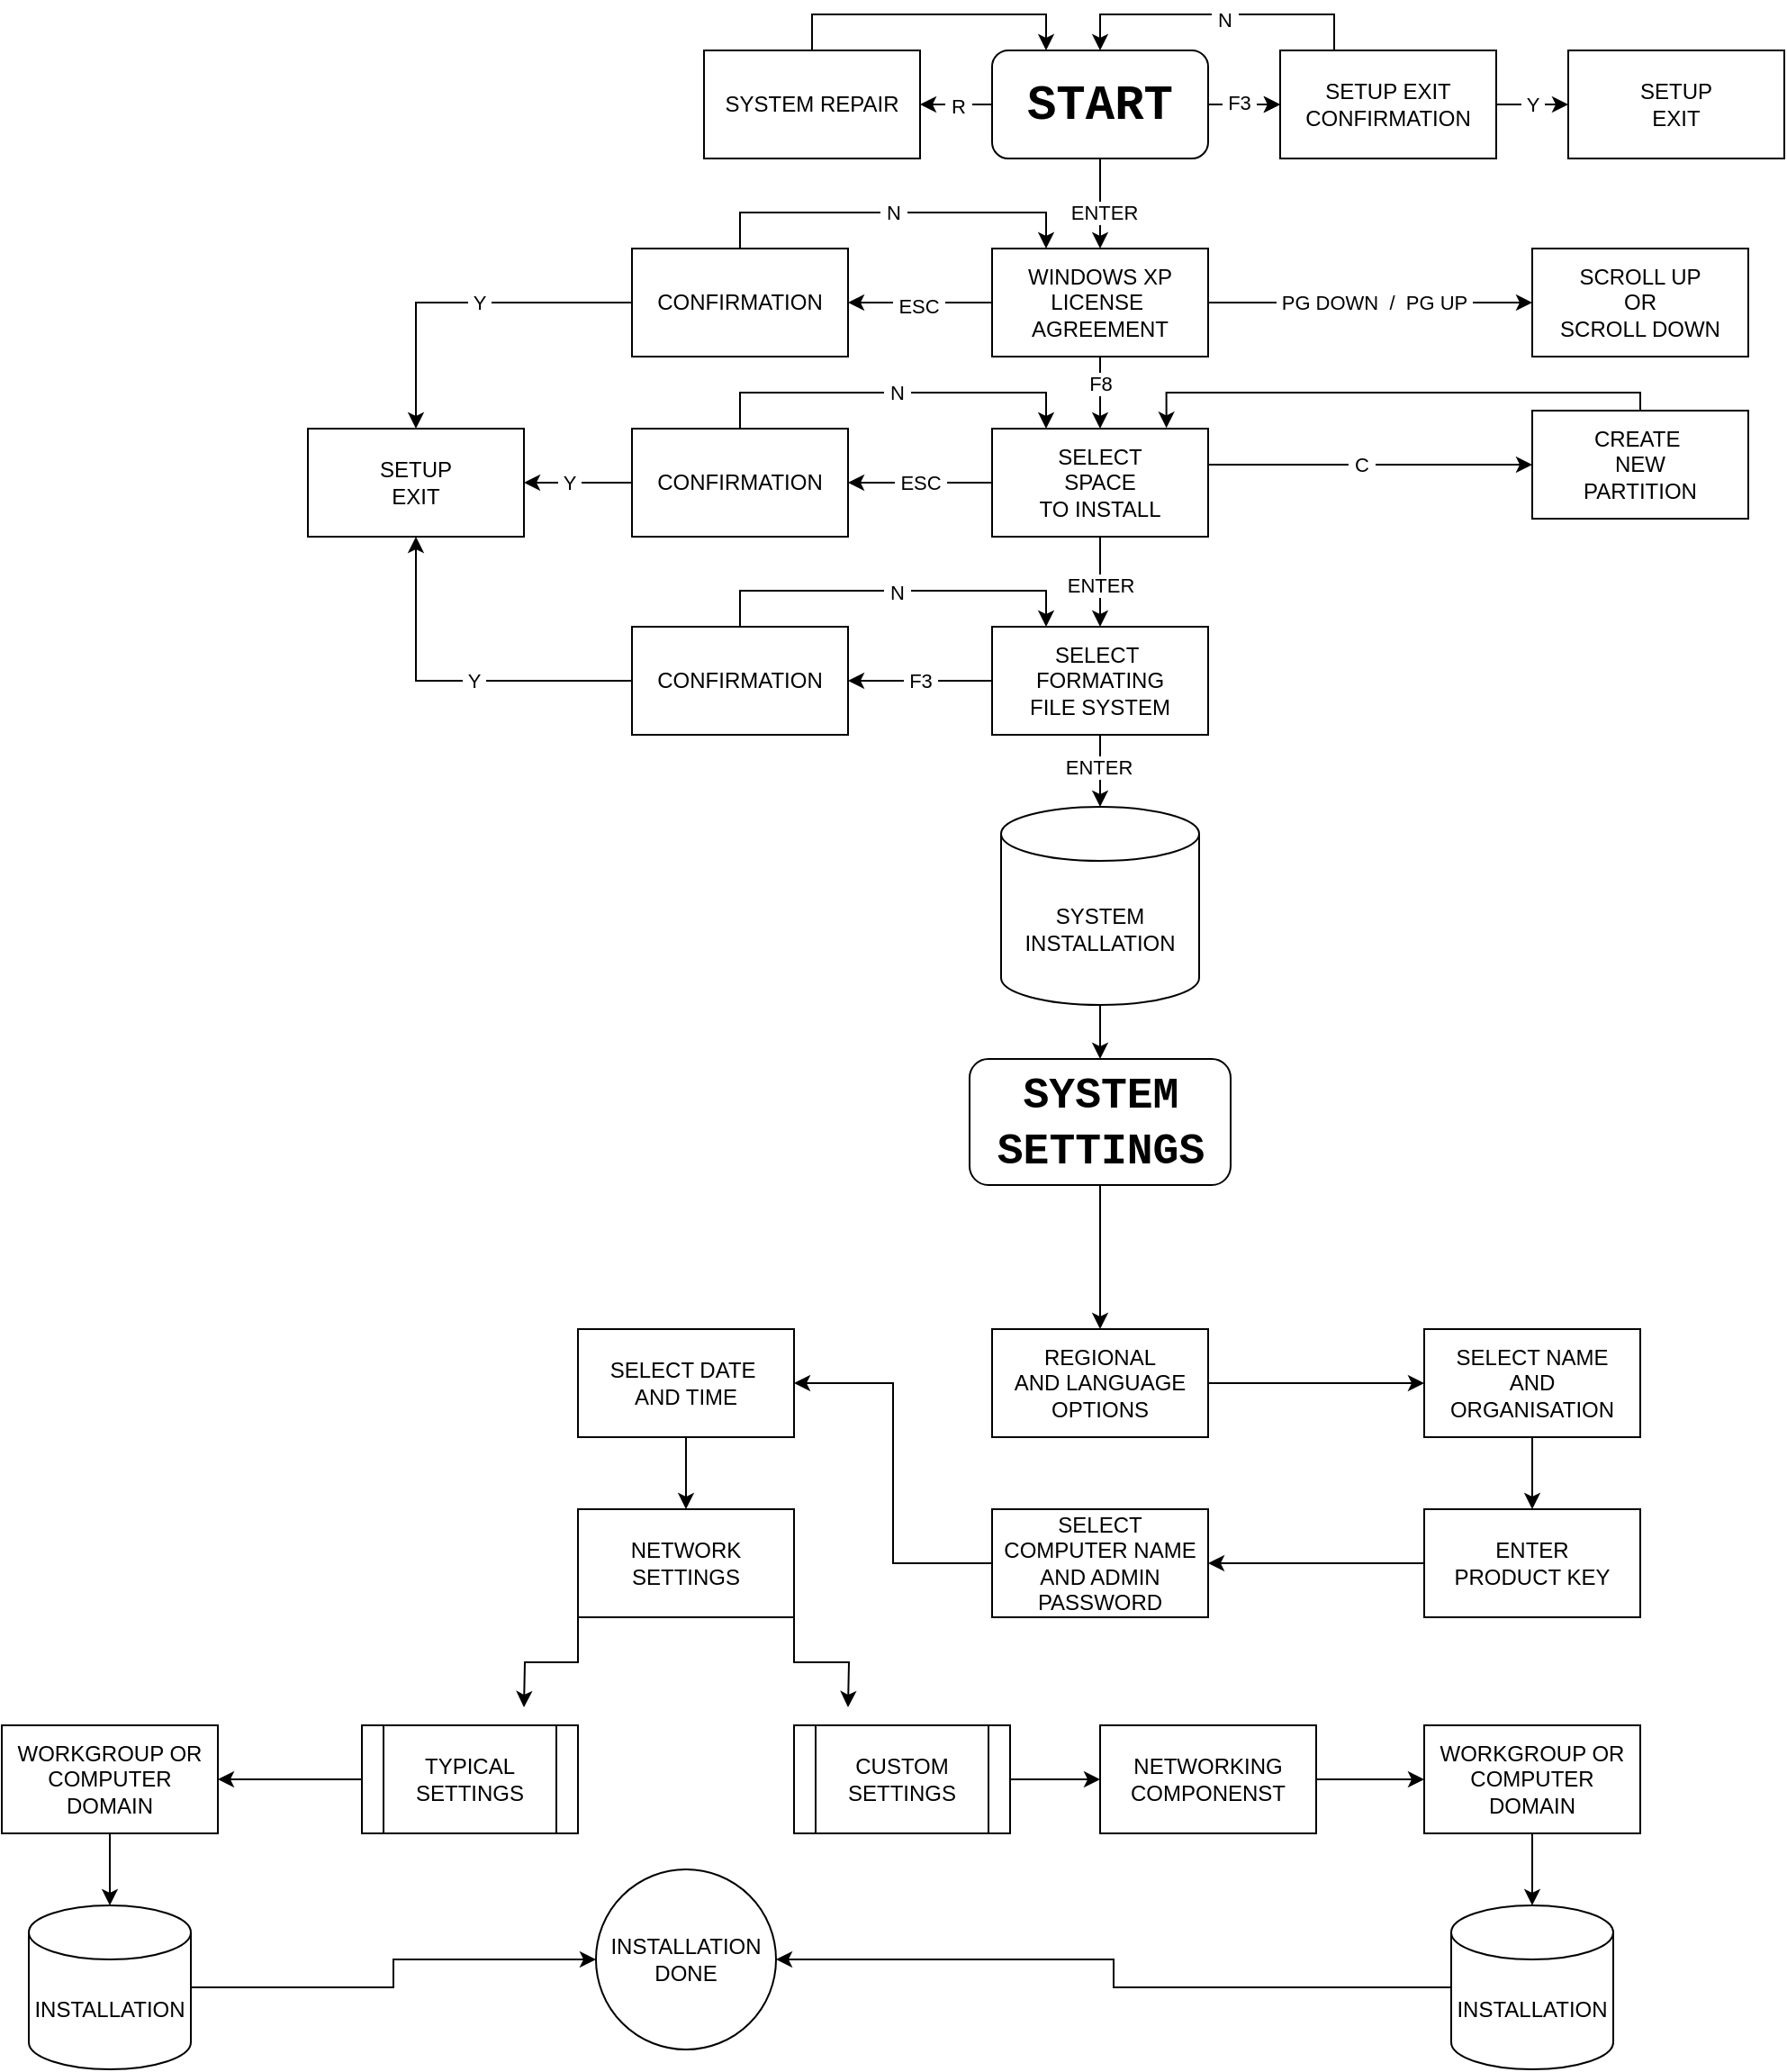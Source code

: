 <mxfile version="24.0.1" type="github">
  <diagram name="Page-1" id="JdkNF4K9cN7tJPSVeCAk">
    <mxGraphModel dx="2658" dy="764" grid="1" gridSize="10" guides="1" tooltips="1" connect="1" arrows="1" fold="1" page="1" pageScale="1" pageWidth="827" pageHeight="1169" math="0" shadow="0">
      <root>
        <mxCell id="0" />
        <mxCell id="1" parent="0" />
        <mxCell id="L1vMIyxiB3jzv3_uINoZ-43" value="" style="edgeStyle=orthogonalEdgeStyle;rounded=0;orthogonalLoop=1;jettySize=auto;html=1;" parent="1" source="L1vMIyxiB3jzv3_uINoZ-2" target="L1vMIyxiB3jzv3_uINoZ-42" edge="1">
          <mxGeometry relative="1" as="geometry" />
        </mxCell>
        <mxCell id="L1vMIyxiB3jzv3_uINoZ-46" value="ENTER" style="edgeLabel;html=1;align=center;verticalAlign=middle;resizable=0;points=[];" parent="L1vMIyxiB3jzv3_uINoZ-43" vertex="1" connectable="0">
          <mxGeometry x="0.193" y="2" relative="1" as="geometry">
            <mxPoint as="offset" />
          </mxGeometry>
        </mxCell>
        <mxCell id="L1vMIyxiB3jzv3_uINoZ-48" value="" style="edgeStyle=orthogonalEdgeStyle;rounded=0;orthogonalLoop=1;jettySize=auto;html=1;" parent="1" source="L1vMIyxiB3jzv3_uINoZ-2" target="L1vMIyxiB3jzv3_uINoZ-47" edge="1">
          <mxGeometry relative="1" as="geometry" />
        </mxCell>
        <mxCell id="L1vMIyxiB3jzv3_uINoZ-49" value="" style="edgeStyle=orthogonalEdgeStyle;rounded=0;orthogonalLoop=1;jettySize=auto;html=1;" parent="1" source="L1vMIyxiB3jzv3_uINoZ-2" target="L1vMIyxiB3jzv3_uINoZ-47" edge="1">
          <mxGeometry relative="1" as="geometry" />
        </mxCell>
        <mxCell id="L1vMIyxiB3jzv3_uINoZ-51" value="&amp;nbsp;F3&amp;nbsp;" style="edgeLabel;html=1;align=center;verticalAlign=middle;resizable=0;points=[];" parent="L1vMIyxiB3jzv3_uINoZ-49" vertex="1" connectable="0">
          <mxGeometry x="-0.065" y="1" relative="1" as="geometry">
            <mxPoint x="-2" as="offset" />
          </mxGeometry>
        </mxCell>
        <mxCell id="L1vMIyxiB3jzv3_uINoZ-58" style="edgeStyle=orthogonalEdgeStyle;rounded=0;orthogonalLoop=1;jettySize=auto;html=1;exitX=0;exitY=0.5;exitDx=0;exitDy=0;entryX=1;entryY=0.5;entryDx=0;entryDy=0;" parent="1" source="L1vMIyxiB3jzv3_uINoZ-2" target="L1vMIyxiB3jzv3_uINoZ-57" edge="1">
          <mxGeometry relative="1" as="geometry" />
        </mxCell>
        <mxCell id="L1vMIyxiB3jzv3_uINoZ-59" value="&amp;nbsp;R&amp;nbsp;" style="edgeLabel;html=1;align=center;verticalAlign=middle;resizable=0;points=[];" parent="L1vMIyxiB3jzv3_uINoZ-58" vertex="1" connectable="0">
          <mxGeometry x="-0.053" y="1" relative="1" as="geometry">
            <mxPoint as="offset" />
          </mxGeometry>
        </mxCell>
        <mxCell id="L1vMIyxiB3jzv3_uINoZ-2" value="&lt;h1 style=&quot;line-height: 140%;&quot;&gt;&lt;font style=&quot;font-size: 27px;&quot; face=&quot;Courier New&quot;&gt;START&lt;/font&gt;&lt;/h1&gt;" style="rounded=1;whiteSpace=wrap;html=1;" parent="1" vertex="1">
          <mxGeometry x="340" y="40" width="120" height="60" as="geometry" />
        </mxCell>
        <mxCell id="L1vMIyxiB3jzv3_uINoZ-62" style="edgeStyle=orthogonalEdgeStyle;rounded=0;orthogonalLoop=1;jettySize=auto;html=1;exitX=0.5;exitY=1;exitDx=0;exitDy=0;" parent="1" source="L1vMIyxiB3jzv3_uINoZ-42" target="L1vMIyxiB3jzv3_uINoZ-61" edge="1">
          <mxGeometry relative="1" as="geometry" />
        </mxCell>
        <mxCell id="L1vMIyxiB3jzv3_uINoZ-63" value="&amp;nbsp;F8&amp;nbsp;" style="edgeLabel;html=1;align=center;verticalAlign=middle;resizable=0;points=[];" parent="L1vMIyxiB3jzv3_uINoZ-62" vertex="1" connectable="0">
          <mxGeometry x="0.05" relative="1" as="geometry">
            <mxPoint y="-6" as="offset" />
          </mxGeometry>
        </mxCell>
        <mxCell id="L1vMIyxiB3jzv3_uINoZ-74" style="edgeStyle=orthogonalEdgeStyle;rounded=0;orthogonalLoop=1;jettySize=auto;html=1;exitX=0;exitY=0.5;exitDx=0;exitDy=0;entryX=1;entryY=0.5;entryDx=0;entryDy=0;" parent="1" source="L1vMIyxiB3jzv3_uINoZ-42" target="L1vMIyxiB3jzv3_uINoZ-73" edge="1">
          <mxGeometry relative="1" as="geometry" />
        </mxCell>
        <mxCell id="L1vMIyxiB3jzv3_uINoZ-75" value="&amp;nbsp;ESC&amp;nbsp;" style="edgeLabel;html=1;align=center;verticalAlign=middle;resizable=0;points=[];" parent="L1vMIyxiB3jzv3_uINoZ-74" vertex="1" connectable="0">
          <mxGeometry x="0.024" y="2" relative="1" as="geometry">
            <mxPoint as="offset" />
          </mxGeometry>
        </mxCell>
        <mxCell id="L1vMIyxiB3jzv3_uINoZ-83" style="edgeStyle=orthogonalEdgeStyle;rounded=0;orthogonalLoop=1;jettySize=auto;html=1;exitX=1;exitY=0.5;exitDx=0;exitDy=0;entryX=0;entryY=0.5;entryDx=0;entryDy=0;" parent="1" source="L1vMIyxiB3jzv3_uINoZ-42" target="L1vMIyxiB3jzv3_uINoZ-82" edge="1">
          <mxGeometry relative="1" as="geometry" />
        </mxCell>
        <mxCell id="L1vMIyxiB3jzv3_uINoZ-84" value="&amp;nbsp;PG DOWN&amp;nbsp; /&amp;nbsp; PG UP&amp;nbsp;" style="edgeLabel;html=1;align=center;verticalAlign=middle;resizable=0;points=[];" parent="L1vMIyxiB3jzv3_uINoZ-83" vertex="1" connectable="0">
          <mxGeometry x="0.015" y="-4" relative="1" as="geometry">
            <mxPoint y="-4" as="offset" />
          </mxGeometry>
        </mxCell>
        <mxCell id="L1vMIyxiB3jzv3_uINoZ-42" value="WINDOWS XP&lt;br&gt;LICENSE&amp;nbsp;&lt;br&gt;AGREEMENT" style="rounded=0;whiteSpace=wrap;html=1;" parent="1" vertex="1">
          <mxGeometry x="340" y="150" width="120" height="60" as="geometry" />
        </mxCell>
        <mxCell id="L1vMIyxiB3jzv3_uINoZ-52" style="edgeStyle=orthogonalEdgeStyle;rounded=0;orthogonalLoop=1;jettySize=auto;html=1;exitX=0.25;exitY=0;exitDx=0;exitDy=0;entryX=0.5;entryY=0;entryDx=0;entryDy=0;" parent="1" source="L1vMIyxiB3jzv3_uINoZ-47" target="L1vMIyxiB3jzv3_uINoZ-2" edge="1">
          <mxGeometry relative="1" as="geometry">
            <mxPoint x="530.471" y="10" as="targetPoint" />
          </mxGeometry>
        </mxCell>
        <mxCell id="L1vMIyxiB3jzv3_uINoZ-53" value="&amp;nbsp;N&amp;nbsp;" style="edgeLabel;html=1;align=center;verticalAlign=middle;resizable=0;points=[];" parent="L1vMIyxiB3jzv3_uINoZ-52" vertex="1" connectable="0">
          <mxGeometry x="-0.037" y="3" relative="1" as="geometry">
            <mxPoint x="1" as="offset" />
          </mxGeometry>
        </mxCell>
        <mxCell id="L1vMIyxiB3jzv3_uINoZ-56" value="&amp;nbsp;Y&amp;nbsp;" style="edgeStyle=orthogonalEdgeStyle;rounded=0;orthogonalLoop=1;jettySize=auto;html=1;exitX=1;exitY=0.5;exitDx=0;exitDy=0;entryX=0;entryY=0.5;entryDx=0;entryDy=0;" parent="1" source="L1vMIyxiB3jzv3_uINoZ-47" target="L1vMIyxiB3jzv3_uINoZ-55" edge="1">
          <mxGeometry relative="1" as="geometry" />
        </mxCell>
        <mxCell id="L1vMIyxiB3jzv3_uINoZ-47" value="SETUP EXIT&lt;br&gt;CONFIRMATION" style="rounded=0;whiteSpace=wrap;html=1;" parent="1" vertex="1">
          <mxGeometry x="500" y="40" width="120" height="60" as="geometry" />
        </mxCell>
        <mxCell id="L1vMIyxiB3jzv3_uINoZ-55" value="SETUP&lt;br&gt;EXIT" style="rounded=0;whiteSpace=wrap;html=1;" parent="1" vertex="1">
          <mxGeometry x="660" y="40" width="120" height="60" as="geometry" />
        </mxCell>
        <mxCell id="L1vMIyxiB3jzv3_uINoZ-60" style="edgeStyle=orthogonalEdgeStyle;rounded=0;orthogonalLoop=1;jettySize=auto;html=1;exitX=0.5;exitY=0;exitDx=0;exitDy=0;entryX=0.25;entryY=0;entryDx=0;entryDy=0;" parent="1" source="L1vMIyxiB3jzv3_uINoZ-57" target="L1vMIyxiB3jzv3_uINoZ-2" edge="1">
          <mxGeometry relative="1" as="geometry">
            <mxPoint x="239.882" y="10" as="targetPoint" />
          </mxGeometry>
        </mxCell>
        <mxCell id="L1vMIyxiB3jzv3_uINoZ-57" value="SYSTEM REPAIR" style="rounded=0;whiteSpace=wrap;html=1;" parent="1" vertex="1">
          <mxGeometry x="180" y="40" width="120" height="60" as="geometry" />
        </mxCell>
        <mxCell id="L1vMIyxiB3jzv3_uINoZ-66" style="edgeStyle=orthogonalEdgeStyle;rounded=0;orthogonalLoop=1;jettySize=auto;html=1;exitX=0.5;exitY=1;exitDx=0;exitDy=0;entryX=0.5;entryY=0;entryDx=0;entryDy=0;" parent="1" source="L1vMIyxiB3jzv3_uINoZ-61" target="L1vMIyxiB3jzv3_uINoZ-65" edge="1">
          <mxGeometry relative="1" as="geometry" />
        </mxCell>
        <mxCell id="L1vMIyxiB3jzv3_uINoZ-67" value="&amp;nbsp;ENTER&amp;nbsp;" style="edgeLabel;html=1;align=center;verticalAlign=middle;resizable=0;points=[];" parent="L1vMIyxiB3jzv3_uINoZ-66" vertex="1" connectable="0">
          <mxGeometry x="-0.274" relative="1" as="geometry">
            <mxPoint y="9" as="offset" />
          </mxGeometry>
        </mxCell>
        <mxCell id="L1vMIyxiB3jzv3_uINoZ-97" style="edgeStyle=orthogonalEdgeStyle;rounded=0;orthogonalLoop=1;jettySize=auto;html=1;exitX=0;exitY=0.5;exitDx=0;exitDy=0;entryX=1;entryY=0.5;entryDx=0;entryDy=0;" parent="1" source="L1vMIyxiB3jzv3_uINoZ-61" target="L1vMIyxiB3jzv3_uINoZ-95" edge="1">
          <mxGeometry relative="1" as="geometry" />
        </mxCell>
        <mxCell id="L1vMIyxiB3jzv3_uINoZ-98" value="&amp;nbsp;ESC&amp;nbsp;" style="edgeLabel;html=1;align=center;verticalAlign=middle;resizable=0;points=[];" parent="L1vMIyxiB3jzv3_uINoZ-97" vertex="1" connectable="0">
          <mxGeometry x="0.026" y="-1" relative="1" as="geometry">
            <mxPoint x="1" y="1" as="offset" />
          </mxGeometry>
        </mxCell>
        <mxCell id="L1vMIyxiB3jzv3_uINoZ-101" style="edgeStyle=orthogonalEdgeStyle;rounded=0;orthogonalLoop=1;jettySize=auto;html=1;exitX=1;exitY=0.25;exitDx=0;exitDy=0;" parent="1" source="L1vMIyxiB3jzv3_uINoZ-61" target="L1vMIyxiB3jzv3_uINoZ-102" edge="1">
          <mxGeometry relative="1" as="geometry">
            <mxPoint x="590" y="264.793" as="targetPoint" />
            <Array as="points">
              <mxPoint x="460" y="270" />
            </Array>
          </mxGeometry>
        </mxCell>
        <mxCell id="L1vMIyxiB3jzv3_uINoZ-103" value="&amp;nbsp;C&amp;nbsp;" style="edgeLabel;html=1;align=center;verticalAlign=middle;resizable=0;points=[];" parent="L1vMIyxiB3jzv3_uINoZ-101" vertex="1" connectable="0">
          <mxGeometry x="-0.035" y="-2" relative="1" as="geometry">
            <mxPoint y="-2" as="offset" />
          </mxGeometry>
        </mxCell>
        <mxCell id="L1vMIyxiB3jzv3_uINoZ-61" value="SELECT&lt;br&gt;SPACE&lt;br&gt;TO INSTALL" style="rounded=0;whiteSpace=wrap;html=1;" parent="1" vertex="1">
          <mxGeometry x="340" y="250" width="120" height="60" as="geometry" />
        </mxCell>
        <mxCell id="L1vMIyxiB3jzv3_uINoZ-112" style="edgeStyle=orthogonalEdgeStyle;rounded=0;orthogonalLoop=1;jettySize=auto;html=1;exitX=0;exitY=0.5;exitDx=0;exitDy=0;entryX=1;entryY=0.5;entryDx=0;entryDy=0;" parent="1" source="L1vMIyxiB3jzv3_uINoZ-65" target="L1vMIyxiB3jzv3_uINoZ-110" edge="1">
          <mxGeometry relative="1" as="geometry" />
        </mxCell>
        <mxCell id="L1vMIyxiB3jzv3_uINoZ-65" value="SELECT&amp;nbsp;&lt;br&gt;FORMATING&lt;br&gt;FILE SYSTEM" style="rounded=0;whiteSpace=wrap;html=1;" parent="1" vertex="1">
          <mxGeometry x="340" y="360" width="120" height="60" as="geometry" />
        </mxCell>
        <mxCell id="L1vMIyxiB3jzv3_uINoZ-72" style="edgeStyle=orthogonalEdgeStyle;rounded=0;orthogonalLoop=1;jettySize=auto;html=1;exitX=0.5;exitY=1;exitDx=0;exitDy=0;exitPerimeter=0;entryX=0.5;entryY=0;entryDx=0;entryDy=0;" parent="1" source="L1vMIyxiB3jzv3_uINoZ-68" target="L1vMIyxiB3jzv3_uINoZ-71" edge="1">
          <mxGeometry relative="1" as="geometry" />
        </mxCell>
        <mxCell id="L1vMIyxiB3jzv3_uINoZ-68" value="SYSTEM&lt;br&gt;INSTALLATION" style="shape=cylinder3;whiteSpace=wrap;html=1;boundedLbl=1;backgroundOutline=1;size=15;" parent="1" vertex="1">
          <mxGeometry x="345" y="460" width="110" height="110" as="geometry" />
        </mxCell>
        <mxCell id="L1vMIyxiB3jzv3_uINoZ-69" style="edgeStyle=orthogonalEdgeStyle;rounded=0;orthogonalLoop=1;jettySize=auto;html=1;exitX=0.5;exitY=1;exitDx=0;exitDy=0;entryX=0.5;entryY=0;entryDx=0;entryDy=0;entryPerimeter=0;" parent="1" source="L1vMIyxiB3jzv3_uINoZ-65" target="L1vMIyxiB3jzv3_uINoZ-68" edge="1">
          <mxGeometry relative="1" as="geometry" />
        </mxCell>
        <mxCell id="L1vMIyxiB3jzv3_uINoZ-70" value="ENTER" style="edgeLabel;html=1;align=center;verticalAlign=middle;resizable=0;points=[];" parent="L1vMIyxiB3jzv3_uINoZ-69" vertex="1" connectable="0">
          <mxGeometry x="-0.128" y="-1" relative="1" as="geometry">
            <mxPoint as="offset" />
          </mxGeometry>
        </mxCell>
        <mxCell id="uWnDgdK84fNpj8LINgSD-7" style="edgeStyle=orthogonalEdgeStyle;rounded=0;orthogonalLoop=1;jettySize=auto;html=1;exitX=0.5;exitY=1;exitDx=0;exitDy=0;entryX=0.5;entryY=0;entryDx=0;entryDy=0;" edge="1" parent="1" source="L1vMIyxiB3jzv3_uINoZ-71" target="uWnDgdK84fNpj8LINgSD-6">
          <mxGeometry relative="1" as="geometry" />
        </mxCell>
        <mxCell id="L1vMIyxiB3jzv3_uINoZ-71" value="&lt;h1&gt;&lt;font face=&quot;Courier New&quot;&gt;SYSTEM&lt;br&gt;SETTINGS&lt;/font&gt;&lt;/h1&gt;" style="rounded=1;whiteSpace=wrap;html=1;" parent="1" vertex="1">
          <mxGeometry x="327.5" y="600" width="145" height="70" as="geometry" />
        </mxCell>
        <mxCell id="L1vMIyxiB3jzv3_uINoZ-76" style="edgeStyle=orthogonalEdgeStyle;rounded=0;orthogonalLoop=1;jettySize=auto;html=1;exitX=0.5;exitY=0;exitDx=0;exitDy=0;entryX=0.25;entryY=0;entryDx=0;entryDy=0;" parent="1" source="L1vMIyxiB3jzv3_uINoZ-73" target="L1vMIyxiB3jzv3_uINoZ-42" edge="1">
          <mxGeometry relative="1" as="geometry" />
        </mxCell>
        <mxCell id="L1vMIyxiB3jzv3_uINoZ-78" value="&amp;nbsp;N&amp;nbsp;" style="edgeLabel;html=1;align=center;verticalAlign=middle;resizable=0;points=[];" parent="L1vMIyxiB3jzv3_uINoZ-76" vertex="1" connectable="0">
          <mxGeometry x="-0.004" relative="1" as="geometry">
            <mxPoint as="offset" />
          </mxGeometry>
        </mxCell>
        <mxCell id="L1vMIyxiB3jzv3_uINoZ-80" style="edgeStyle=orthogonalEdgeStyle;rounded=0;orthogonalLoop=1;jettySize=auto;html=1;exitX=0;exitY=0.5;exitDx=0;exitDy=0;entryX=0.5;entryY=0;entryDx=0;entryDy=0;" parent="1" source="L1vMIyxiB3jzv3_uINoZ-73" target="L1vMIyxiB3jzv3_uINoZ-96" edge="1">
          <mxGeometry relative="1" as="geometry">
            <mxPoint x="80" y="180" as="targetPoint" />
          </mxGeometry>
        </mxCell>
        <mxCell id="L1vMIyxiB3jzv3_uINoZ-81" value="&amp;nbsp;Y&amp;nbsp;" style="edgeLabel;html=1;align=center;verticalAlign=middle;resizable=0;points=[];" parent="L1vMIyxiB3jzv3_uINoZ-80" vertex="1" connectable="0">
          <mxGeometry x="-0.243" y="-2" relative="1" as="geometry">
            <mxPoint x="-13" y="2" as="offset" />
          </mxGeometry>
        </mxCell>
        <mxCell id="L1vMIyxiB3jzv3_uINoZ-73" value="CONFIRMATION" style="rounded=0;whiteSpace=wrap;html=1;" parent="1" vertex="1">
          <mxGeometry x="140" y="150" width="120" height="60" as="geometry" />
        </mxCell>
        <mxCell id="L1vMIyxiB3jzv3_uINoZ-82" value="SCROLL UP&lt;br&gt;OR&lt;br&gt;SCROLL DOWN" style="rounded=0;whiteSpace=wrap;html=1;" parent="1" vertex="1">
          <mxGeometry x="640" y="150" width="120" height="60" as="geometry" />
        </mxCell>
        <mxCell id="L1vMIyxiB3jzv3_uINoZ-93" style="edgeStyle=orthogonalEdgeStyle;rounded=0;orthogonalLoop=1;jettySize=auto;html=1;exitX=0;exitY=0.5;exitDx=0;exitDy=0;entryX=1;entryY=0.5;entryDx=0;entryDy=0;" parent="1" source="L1vMIyxiB3jzv3_uINoZ-95" target="L1vMIyxiB3jzv3_uINoZ-96" edge="1">
          <mxGeometry relative="1" as="geometry" />
        </mxCell>
        <mxCell id="L1vMIyxiB3jzv3_uINoZ-94" value="&amp;nbsp;Y&amp;nbsp;" style="edgeLabel;html=1;align=center;verticalAlign=middle;resizable=0;points=[];" parent="L1vMIyxiB3jzv3_uINoZ-93" vertex="1" connectable="0">
          <mxGeometry x="-0.243" y="-2" relative="1" as="geometry">
            <mxPoint x="-13" y="2" as="offset" />
          </mxGeometry>
        </mxCell>
        <mxCell id="L1vMIyxiB3jzv3_uINoZ-99" style="edgeStyle=orthogonalEdgeStyle;rounded=0;orthogonalLoop=1;jettySize=auto;html=1;exitX=0.5;exitY=0;exitDx=0;exitDy=0;entryX=0.25;entryY=0;entryDx=0;entryDy=0;" parent="1" source="L1vMIyxiB3jzv3_uINoZ-95" target="L1vMIyxiB3jzv3_uINoZ-61" edge="1">
          <mxGeometry relative="1" as="geometry" />
        </mxCell>
        <mxCell id="L1vMIyxiB3jzv3_uINoZ-100" value="&amp;nbsp;N&amp;nbsp;" style="edgeLabel;html=1;align=center;verticalAlign=middle;resizable=0;points=[];" parent="L1vMIyxiB3jzv3_uINoZ-99" vertex="1" connectable="0">
          <mxGeometry x="0.015" y="-4" relative="1" as="geometry">
            <mxPoint y="-4" as="offset" />
          </mxGeometry>
        </mxCell>
        <mxCell id="L1vMIyxiB3jzv3_uINoZ-95" value="CONFIRMATION" style="rounded=0;whiteSpace=wrap;html=1;" parent="1" vertex="1">
          <mxGeometry x="140" y="250" width="120" height="60" as="geometry" />
        </mxCell>
        <mxCell id="L1vMIyxiB3jzv3_uINoZ-96" value="SETUP&lt;br&gt;EXIT" style="rounded=0;whiteSpace=wrap;html=1;" parent="1" vertex="1">
          <mxGeometry x="-40" y="250" width="120" height="60" as="geometry" />
        </mxCell>
        <mxCell id="L1vMIyxiB3jzv3_uINoZ-102" value="CREATE&amp;nbsp;&lt;br&gt;NEW&lt;br&gt;PARTITION" style="rounded=0;whiteSpace=wrap;html=1;" parent="1" vertex="1">
          <mxGeometry x="640" y="240.003" width="120" height="60" as="geometry" />
        </mxCell>
        <mxCell id="L1vMIyxiB3jzv3_uINoZ-104" style="edgeStyle=orthogonalEdgeStyle;rounded=0;orthogonalLoop=1;jettySize=auto;html=1;exitX=0.5;exitY=0;exitDx=0;exitDy=0;entryX=0.807;entryY=-0.006;entryDx=0;entryDy=0;entryPerimeter=0;" parent="1" source="L1vMIyxiB3jzv3_uINoZ-102" target="L1vMIyxiB3jzv3_uINoZ-61" edge="1">
          <mxGeometry relative="1" as="geometry">
            <Array as="points">
              <mxPoint x="700" y="230" />
              <mxPoint x="437" y="230" />
            </Array>
          </mxGeometry>
        </mxCell>
        <mxCell id="L1vMIyxiB3jzv3_uINoZ-106" value="&amp;nbsp;F3&amp;nbsp;" style="edgeLabel;html=1;align=center;verticalAlign=middle;resizable=0;points=[];" parent="1" vertex="1" connectable="0">
          <mxGeometry x="300" y="390" as="geometry" />
        </mxCell>
        <mxCell id="L1vMIyxiB3jzv3_uINoZ-107" style="edgeStyle=orthogonalEdgeStyle;rounded=0;orthogonalLoop=1;jettySize=auto;html=1;exitX=0;exitY=0.5;exitDx=0;exitDy=0;entryX=0.5;entryY=1;entryDx=0;entryDy=0;" parent="1" source="L1vMIyxiB3jzv3_uINoZ-110" target="L1vMIyxiB3jzv3_uINoZ-96" edge="1">
          <mxGeometry relative="1" as="geometry">
            <mxPoint x="80" y="390" as="targetPoint" />
          </mxGeometry>
        </mxCell>
        <mxCell id="L1vMIyxiB3jzv3_uINoZ-108" value="&amp;nbsp;Y&amp;nbsp;" style="edgeLabel;html=1;align=center;verticalAlign=middle;resizable=0;points=[];" parent="L1vMIyxiB3jzv3_uINoZ-107" vertex="1" connectable="0">
          <mxGeometry x="-0.243" y="-2" relative="1" as="geometry">
            <mxPoint x="-13" y="2" as="offset" />
          </mxGeometry>
        </mxCell>
        <mxCell id="L1vMIyxiB3jzv3_uINoZ-113" style="edgeStyle=orthogonalEdgeStyle;rounded=0;orthogonalLoop=1;jettySize=auto;html=1;exitX=0.5;exitY=0;exitDx=0;exitDy=0;entryX=0.25;entryY=0;entryDx=0;entryDy=0;" parent="1" source="L1vMIyxiB3jzv3_uINoZ-110" target="L1vMIyxiB3jzv3_uINoZ-65" edge="1">
          <mxGeometry relative="1" as="geometry" />
        </mxCell>
        <mxCell id="L1vMIyxiB3jzv3_uINoZ-114" value="&amp;nbsp;N&amp;nbsp;" style="edgeLabel;html=1;align=center;verticalAlign=middle;resizable=0;points=[];" parent="L1vMIyxiB3jzv3_uINoZ-113" vertex="1" connectable="0">
          <mxGeometry x="0.018" y="-1" relative="1" as="geometry">
            <mxPoint as="offset" />
          </mxGeometry>
        </mxCell>
        <mxCell id="L1vMIyxiB3jzv3_uINoZ-110" value="CONFIRMATION" style="rounded=0;whiteSpace=wrap;html=1;" parent="1" vertex="1">
          <mxGeometry x="140" y="360" width="120" height="60" as="geometry" />
        </mxCell>
        <mxCell id="uWnDgdK84fNpj8LINgSD-11" style="edgeStyle=orthogonalEdgeStyle;rounded=0;orthogonalLoop=1;jettySize=auto;html=1;exitX=1;exitY=0.5;exitDx=0;exitDy=0;entryX=0;entryY=0.5;entryDx=0;entryDy=0;" edge="1" parent="1" source="uWnDgdK84fNpj8LINgSD-6" target="uWnDgdK84fNpj8LINgSD-8">
          <mxGeometry relative="1" as="geometry" />
        </mxCell>
        <mxCell id="uWnDgdK84fNpj8LINgSD-6" value="REGIONAL&lt;div&gt;AND LANGUAGE&lt;/div&gt;&lt;div&gt;OPTIONS&lt;/div&gt;" style="rounded=0;whiteSpace=wrap;html=1;" vertex="1" parent="1">
          <mxGeometry x="340" y="750" width="120" height="60" as="geometry" />
        </mxCell>
        <mxCell id="uWnDgdK84fNpj8LINgSD-12" style="edgeStyle=orthogonalEdgeStyle;rounded=0;orthogonalLoop=1;jettySize=auto;html=1;exitX=0.5;exitY=1;exitDx=0;exitDy=0;" edge="1" parent="1" source="uWnDgdK84fNpj8LINgSD-8" target="uWnDgdK84fNpj8LINgSD-9">
          <mxGeometry relative="1" as="geometry" />
        </mxCell>
        <mxCell id="uWnDgdK84fNpj8LINgSD-8" value="SELECT NAME&lt;div&gt;AND ORGANISATION&lt;/div&gt;" style="rounded=0;whiteSpace=wrap;html=1;" vertex="1" parent="1">
          <mxGeometry x="580" y="750" width="120" height="60" as="geometry" />
        </mxCell>
        <mxCell id="uWnDgdK84fNpj8LINgSD-14" style="edgeStyle=orthogonalEdgeStyle;rounded=0;orthogonalLoop=1;jettySize=auto;html=1;exitX=0;exitY=0.5;exitDx=0;exitDy=0;entryX=1;entryY=0.5;entryDx=0;entryDy=0;" edge="1" parent="1" source="uWnDgdK84fNpj8LINgSD-9" target="uWnDgdK84fNpj8LINgSD-13">
          <mxGeometry relative="1" as="geometry" />
        </mxCell>
        <mxCell id="uWnDgdK84fNpj8LINgSD-9" value="ENTER&lt;div&gt;PRODUCT KEY&lt;/div&gt;" style="rounded=0;whiteSpace=wrap;html=1;" vertex="1" parent="1">
          <mxGeometry x="580" y="850" width="120" height="60" as="geometry" />
        </mxCell>
        <mxCell id="uWnDgdK84fNpj8LINgSD-16" style="edgeStyle=orthogonalEdgeStyle;rounded=0;orthogonalLoop=1;jettySize=auto;html=1;exitX=0;exitY=0.5;exitDx=0;exitDy=0;entryX=1;entryY=0.5;entryDx=0;entryDy=0;" edge="1" parent="1" source="uWnDgdK84fNpj8LINgSD-13" target="uWnDgdK84fNpj8LINgSD-15">
          <mxGeometry relative="1" as="geometry" />
        </mxCell>
        <mxCell id="uWnDgdK84fNpj8LINgSD-13" value="SELECT COMPUTER NAME AND ADMIN PASSWORD" style="rounded=0;whiteSpace=wrap;html=1;" vertex="1" parent="1">
          <mxGeometry x="340" y="850" width="120" height="60" as="geometry" />
        </mxCell>
        <mxCell id="uWnDgdK84fNpj8LINgSD-18" style="edgeStyle=orthogonalEdgeStyle;rounded=0;orthogonalLoop=1;jettySize=auto;html=1;exitX=0.5;exitY=1;exitDx=0;exitDy=0;entryX=0.5;entryY=0;entryDx=0;entryDy=0;" edge="1" parent="1" source="uWnDgdK84fNpj8LINgSD-15" target="uWnDgdK84fNpj8LINgSD-17">
          <mxGeometry relative="1" as="geometry" />
        </mxCell>
        <mxCell id="uWnDgdK84fNpj8LINgSD-15" value="SELECT DATE&amp;nbsp;&lt;div&gt;AND TIME&lt;/div&gt;" style="rounded=0;whiteSpace=wrap;html=1;" vertex="1" parent="1">
          <mxGeometry x="110" y="750" width="120" height="60" as="geometry" />
        </mxCell>
        <mxCell id="uWnDgdK84fNpj8LINgSD-21" style="edgeStyle=orthogonalEdgeStyle;rounded=0;orthogonalLoop=1;jettySize=auto;html=1;exitX=1;exitY=1;exitDx=0;exitDy=0;entryX=0.25;entryY=0;entryDx=0;entryDy=0;" edge="1" parent="1" source="uWnDgdK84fNpj8LINgSD-17">
          <mxGeometry relative="1" as="geometry">
            <mxPoint x="260" y="960" as="targetPoint" />
          </mxGeometry>
        </mxCell>
        <mxCell id="uWnDgdK84fNpj8LINgSD-22" style="edgeStyle=orthogonalEdgeStyle;rounded=0;orthogonalLoop=1;jettySize=auto;html=1;exitX=0;exitY=1;exitDx=0;exitDy=0;entryX=0.75;entryY=0;entryDx=0;entryDy=0;" edge="1" parent="1" source="uWnDgdK84fNpj8LINgSD-17">
          <mxGeometry relative="1" as="geometry">
            <mxPoint x="80" y="960" as="targetPoint" />
          </mxGeometry>
        </mxCell>
        <mxCell id="uWnDgdK84fNpj8LINgSD-17" value="NETWORK SETTINGS" style="rounded=0;whiteSpace=wrap;html=1;" vertex="1" parent="1">
          <mxGeometry x="110" y="850" width="120" height="60" as="geometry" />
        </mxCell>
        <mxCell id="uWnDgdK84fNpj8LINgSD-31" style="edgeStyle=orthogonalEdgeStyle;rounded=0;orthogonalLoop=1;jettySize=auto;html=1;exitX=1;exitY=0.5;exitDx=0;exitDy=0;entryX=0;entryY=0.5;entryDx=0;entryDy=0;" edge="1" parent="1" source="uWnDgdK84fNpj8LINgSD-23" target="uWnDgdK84fNpj8LINgSD-30">
          <mxGeometry relative="1" as="geometry" />
        </mxCell>
        <mxCell id="uWnDgdK84fNpj8LINgSD-23" value="CUSTOM SETTINGS" style="shape=process;whiteSpace=wrap;html=1;backgroundOutline=1;" vertex="1" parent="1">
          <mxGeometry x="230" y="970" width="120" height="60" as="geometry" />
        </mxCell>
        <mxCell id="uWnDgdK84fNpj8LINgSD-26" style="edgeStyle=orthogonalEdgeStyle;rounded=0;orthogonalLoop=1;jettySize=auto;html=1;exitX=0;exitY=0.5;exitDx=0;exitDy=0;entryX=1;entryY=0.5;entryDx=0;entryDy=0;" edge="1" parent="1" source="uWnDgdK84fNpj8LINgSD-24" target="uWnDgdK84fNpj8LINgSD-25">
          <mxGeometry relative="1" as="geometry" />
        </mxCell>
        <mxCell id="uWnDgdK84fNpj8LINgSD-24" value="TYPICAL&lt;br&gt;SETTINGS" style="shape=process;whiteSpace=wrap;html=1;backgroundOutline=1;" vertex="1" parent="1">
          <mxGeometry x="-10" y="970" width="120" height="60" as="geometry" />
        </mxCell>
        <mxCell id="uWnDgdK84fNpj8LINgSD-25" value="WORKGROUP OR&lt;div&gt;COMPUTER DOMAIN&lt;/div&gt;" style="rounded=0;whiteSpace=wrap;html=1;" vertex="1" parent="1">
          <mxGeometry x="-210" y="970" width="120" height="60" as="geometry" />
        </mxCell>
        <mxCell id="uWnDgdK84fNpj8LINgSD-38" style="edgeStyle=orthogonalEdgeStyle;rounded=0;orthogonalLoop=1;jettySize=auto;html=1;exitX=1;exitY=0.5;exitDx=0;exitDy=0;exitPerimeter=0;entryX=0;entryY=0.5;entryDx=0;entryDy=0;" edge="1" parent="1" source="uWnDgdK84fNpj8LINgSD-27" target="uWnDgdK84fNpj8LINgSD-29">
          <mxGeometry relative="1" as="geometry" />
        </mxCell>
        <mxCell id="uWnDgdK84fNpj8LINgSD-27" value="INSTALLATION" style="shape=cylinder3;whiteSpace=wrap;html=1;boundedLbl=1;backgroundOutline=1;size=15;" vertex="1" parent="1">
          <mxGeometry x="-195" y="1070" width="90" height="91" as="geometry" />
        </mxCell>
        <mxCell id="uWnDgdK84fNpj8LINgSD-28" style="edgeStyle=orthogonalEdgeStyle;rounded=0;orthogonalLoop=1;jettySize=auto;html=1;exitX=0.5;exitY=1;exitDx=0;exitDy=0;entryX=0.5;entryY=0;entryDx=0;entryDy=0;entryPerimeter=0;" edge="1" parent="1" source="uWnDgdK84fNpj8LINgSD-25" target="uWnDgdK84fNpj8LINgSD-27">
          <mxGeometry relative="1" as="geometry" />
        </mxCell>
        <mxCell id="uWnDgdK84fNpj8LINgSD-29" value="INSTALLATION DONE" style="ellipse;whiteSpace=wrap;html=1;aspect=fixed;" vertex="1" parent="1">
          <mxGeometry x="120" y="1050" width="100" height="100" as="geometry" />
        </mxCell>
        <mxCell id="uWnDgdK84fNpj8LINgSD-33" style="edgeStyle=orthogonalEdgeStyle;rounded=0;orthogonalLoop=1;jettySize=auto;html=1;exitX=1;exitY=0.5;exitDx=0;exitDy=0;entryX=0;entryY=0.5;entryDx=0;entryDy=0;" edge="1" parent="1" source="uWnDgdK84fNpj8LINgSD-30" target="uWnDgdK84fNpj8LINgSD-32">
          <mxGeometry relative="1" as="geometry" />
        </mxCell>
        <mxCell id="uWnDgdK84fNpj8LINgSD-30" value="NETWORKING&lt;div&gt;COMPONENST&lt;/div&gt;" style="rounded=0;whiteSpace=wrap;html=1;" vertex="1" parent="1">
          <mxGeometry x="400" y="970" width="120" height="60" as="geometry" />
        </mxCell>
        <mxCell id="uWnDgdK84fNpj8LINgSD-32" value="WORKGROUP OR&lt;div&gt;COMPUTER DOMAIN&lt;/div&gt;" style="rounded=0;whiteSpace=wrap;html=1;" vertex="1" parent="1">
          <mxGeometry x="580" y="970" width="120" height="60" as="geometry" />
        </mxCell>
        <mxCell id="uWnDgdK84fNpj8LINgSD-37" style="edgeStyle=orthogonalEdgeStyle;rounded=0;orthogonalLoop=1;jettySize=auto;html=1;exitX=0;exitY=0.5;exitDx=0;exitDy=0;exitPerimeter=0;entryX=1;entryY=0.5;entryDx=0;entryDy=0;" edge="1" parent="1" source="uWnDgdK84fNpj8LINgSD-35" target="uWnDgdK84fNpj8LINgSD-29">
          <mxGeometry relative="1" as="geometry" />
        </mxCell>
        <mxCell id="uWnDgdK84fNpj8LINgSD-35" value="INSTALLATION" style="shape=cylinder3;whiteSpace=wrap;html=1;boundedLbl=1;backgroundOutline=1;size=15;" vertex="1" parent="1">
          <mxGeometry x="595" y="1070" width="90" height="91" as="geometry" />
        </mxCell>
        <mxCell id="uWnDgdK84fNpj8LINgSD-36" style="edgeStyle=orthogonalEdgeStyle;rounded=0;orthogonalLoop=1;jettySize=auto;html=1;exitX=0.5;exitY=1;exitDx=0;exitDy=0;entryX=0.5;entryY=0;entryDx=0;entryDy=0;entryPerimeter=0;" edge="1" parent="1" source="uWnDgdK84fNpj8LINgSD-32" target="uWnDgdK84fNpj8LINgSD-35">
          <mxGeometry relative="1" as="geometry" />
        </mxCell>
      </root>
    </mxGraphModel>
  </diagram>
</mxfile>
